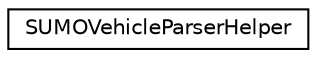 digraph "Graphical Class Hierarchy"
{
  edge [fontname="Helvetica",fontsize="10",labelfontname="Helvetica",labelfontsize="10"];
  node [fontname="Helvetica",fontsize="10",shape=record];
  rankdir="LR";
  Node0 [label="SUMOVehicleParserHelper",height=0.2,width=0.4,color="black", fillcolor="white", style="filled",URL="$d1/d44/class_s_u_m_o_vehicle_parser_helper.html",tooltip="Helper methods for parsing vehicle attributes. "];
}
